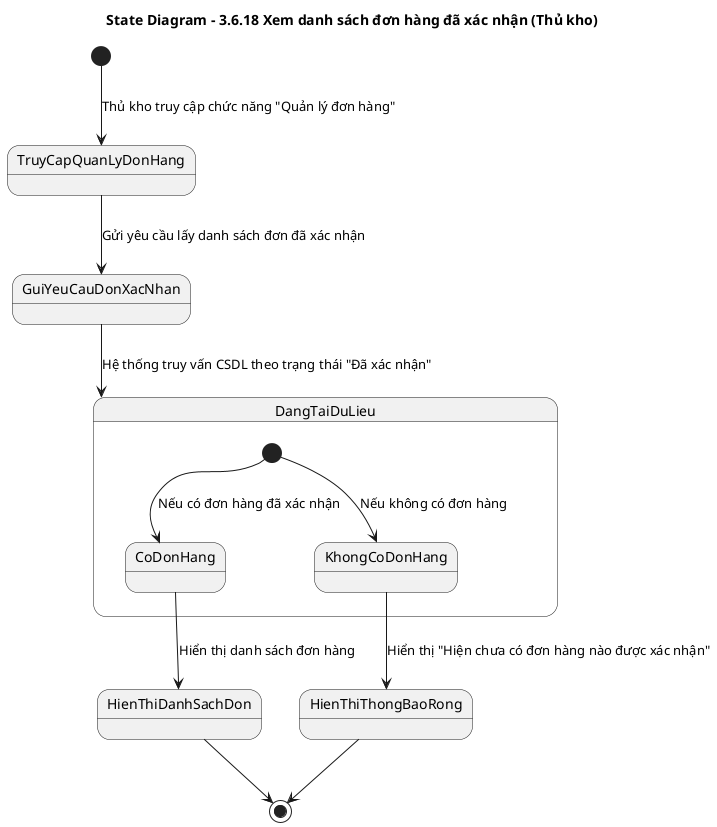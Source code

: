 @startuml
title State Diagram – 3.6.18 Xem danh sách đơn hàng đã xác nhận (Thủ kho)

[*] --> TruyCapQuanLyDonHang : Thủ kho truy cập chức năng "Quản lý đơn hàng"

TruyCapQuanLyDonHang --> GuiYeuCauDonXacNhan : Gửi yêu cầu lấy danh sách đơn đã xác nhận

GuiYeuCauDonXacNhan --> DangTaiDuLieu : Hệ thống truy vấn CSDL theo trạng thái "Đã xác nhận"

state DangTaiDuLieu {
  [*] --> CoDonHang : Nếu có đơn hàng đã xác nhận
  [*] --> KhongCoDonHang : Nếu không có đơn hàng
}

CoDonHang --> HienThiDanhSachDon : Hiển thị danh sách đơn hàng
KhongCoDonHang --> HienThiThongBaoRong : Hiển thị "Hiện chưa có đơn hàng nào được xác nhận"

HienThiDanhSachDon --> [*]
HienThiThongBaoRong --> [*]

@enduml
